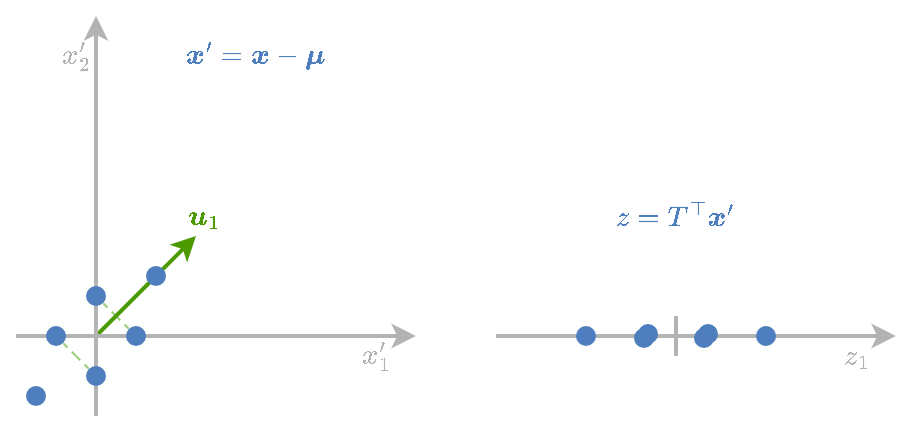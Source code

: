 <mxfile version="14.1.8" type="device"><diagram id="cJPERRU5FPI5m97aNJmQ" name="Page-1"><mxGraphModel dx="931" dy="581" grid="1" gridSize="10" guides="1" tooltips="1" connect="0" arrows="0" fold="1" page="1" pageScale="1" pageWidth="827" pageHeight="1169" math="1" shadow="0"><root><mxCell id="0"/><mxCell id="1" parent="0"/><mxCell id="cqXrJtTT8aO_RvqBYm-K-26" value="" style="endArrow=none;dashed=1;html=1;strokeWidth=1;fontColor=#4D9900;strokeColor=#97D077;startArrow=none;startFill=0;endSize=6;startSize=3;" parent="1" edge="1"><mxGeometry width="50" height="50" relative="1" as="geometry"><mxPoint x="110" y="530" as="sourcePoint"/><mxPoint x="120" y="540" as="targetPoint"/></mxGeometry></mxCell><mxCell id="cqXrJtTT8aO_RvqBYm-K-27" value="" style="endArrow=none;dashed=1;html=1;strokeWidth=1;fontColor=#4D9900;strokeColor=#97D077;startArrow=none;startFill=0;endSize=6;startSize=3;" parent="1" edge="1"><mxGeometry width="50" height="50" relative="1" as="geometry"><mxPoint x="110" y="530" as="sourcePoint"/><mxPoint x="100" y="520" as="targetPoint"/></mxGeometry></mxCell><mxCell id="cqXrJtTT8aO_RvqBYm-K-21" value="" style="endArrow=none;dashed=1;html=1;strokeWidth=1;fontColor=#4D9900;strokeColor=#97D077;startArrow=none;startFill=0;endSize=6;startSize=3;" parent="1" edge="1"><mxGeometry width="50" height="50" relative="1" as="geometry"><mxPoint x="130" y="510" as="sourcePoint"/><mxPoint x="140" y="520" as="targetPoint"/></mxGeometry></mxCell><mxCell id="cqXrJtTT8aO_RvqBYm-K-17" value="" style="endArrow=none;dashed=1;html=1;strokeWidth=1;fontColor=#4D9900;strokeColor=#97D077;startArrow=none;startFill=0;endSize=6;startSize=3;" parent="1" edge="1"><mxGeometry width="50" height="50" relative="1" as="geometry"><mxPoint x="130" y="510" as="sourcePoint"/><mxPoint x="120" y="500" as="targetPoint"/></mxGeometry></mxCell><mxCell id="cqXrJtTT8aO_RvqBYm-K-14" value="" style="endArrow=classic;html=1;strokeColor=#4D9900;strokeWidth=2;" parent="1" edge="1"><mxGeometry width="50" height="50" relative="1" as="geometry"><mxPoint x="120" y="520" as="sourcePoint"/><mxPoint x="170" y="470" as="targetPoint"/></mxGeometry></mxCell><mxCell id="bSFLhGRgzUmWaKW0KJtj-1" value="" style="endArrow=classic;html=1;fontFamily=Comic Sans MS;fontSize=30;fontColor=#003366;strokeWidth=2;strokeColor=#B3B3B3;" parent="1" edge="1"><mxGeometry x="20" y="200" width="50" height="50" as="geometry"><mxPoint x="120" y="560" as="sourcePoint"/><mxPoint x="120" y="360" as="targetPoint"/></mxGeometry></mxCell><mxCell id="bSFLhGRgzUmWaKW0KJtj-2" value="" style="endArrow=classic;html=1;fontFamily=Comic Sans MS;fontSize=30;fontColor=#003366;strokeWidth=2;strokeColor=#B3B3B3;" parent="1" edge="1"><mxGeometry x="40" y="220" width="50" height="50" as="geometry"><mxPoint x="80" y="520" as="sourcePoint"/><mxPoint x="280" y="520" as="targetPoint"/></mxGeometry></mxCell><mxCell id="bSFLhGRgzUmWaKW0KJtj-17" value="" style="endArrow=classic;html=1;fontFamily=Comic Sans MS;fontSize=30;fontColor=#003366;strokeWidth=2;strokeColor=#B3B3B3;" parent="1" edge="1"><mxGeometry x="280" y="220" width="50" height="50" as="geometry"><mxPoint x="320" y="520" as="sourcePoint"/><mxPoint x="520" y="520" as="targetPoint"/></mxGeometry></mxCell><mxCell id="cqXrJtTT8aO_RvqBYm-K-6" value="&lt;font color=&quot;#b3b3b3&quot;&gt;\(x_1'\)&lt;/font&gt;" style="text;html=1;strokeColor=none;fillColor=none;align=center;verticalAlign=middle;whiteSpace=wrap;rounded=0;" parent="1" vertex="1"><mxGeometry x="250" y="520" width="20" height="20" as="geometry"/></mxCell><mxCell id="cqXrJtTT8aO_RvqBYm-K-7" value="&lt;font color=&quot;#b3b3b3&quot;&gt;\(x'_2\)&lt;/font&gt;" style="text;html=1;strokeColor=none;fillColor=none;align=center;verticalAlign=middle;whiteSpace=wrap;rounded=0;" parent="1" vertex="1"><mxGeometry x="100" y="370" width="20" height="20" as="geometry"/></mxCell><mxCell id="cqXrJtTT8aO_RvqBYm-K-8" value="" style="ellipse;whiteSpace=wrap;html=1;strokeColor=none;fillColor=#4E7EBD;" parent="1" vertex="1"><mxGeometry x="135" y="515" width="10" height="10" as="geometry"/></mxCell><mxCell id="cqXrJtTT8aO_RvqBYm-K-9" value="" style="ellipse;whiteSpace=wrap;html=1;strokeColor=none;fillColor=#4E7EBD;" parent="1" vertex="1"><mxGeometry x="145" y="485" width="10" height="10" as="geometry"/></mxCell><mxCell id="cqXrJtTT8aO_RvqBYm-K-10" value="" style="ellipse;whiteSpace=wrap;html=1;strokeColor=none;fillColor=#4E7EBD;" parent="1" vertex="1"><mxGeometry x="85" y="545" width="10" height="10" as="geometry"/></mxCell><mxCell id="cqXrJtTT8aO_RvqBYm-K-11" value="" style="ellipse;whiteSpace=wrap;html=1;strokeColor=none;fillColor=#4E7EBD;" parent="1" vertex="1"><mxGeometry x="95" y="515" width="10" height="10" as="geometry"/></mxCell><mxCell id="cqXrJtTT8aO_RvqBYm-K-12" value="" style="ellipse;whiteSpace=wrap;html=1;strokeColor=none;fillColor=#4E7EBD;" parent="1" vertex="1"><mxGeometry x="115" y="535" width="10" height="10" as="geometry"/></mxCell><mxCell id="cqXrJtTT8aO_RvqBYm-K-13" value="" style="ellipse;whiteSpace=wrap;html=1;strokeColor=none;fillColor=#4E7EBD;" parent="1" vertex="1"><mxGeometry x="115" y="495" width="10" height="10" as="geometry"/></mxCell><mxCell id="cqXrJtTT8aO_RvqBYm-K-15" value="\(\boldsymbol{u}_1\)" style="text;html=1;strokeColor=none;fillColor=none;align=center;verticalAlign=middle;whiteSpace=wrap;rounded=0;fontColor=#4D9900;" parent="1" vertex="1"><mxGeometry x="164" y="450" width="20" height="20" as="geometry"/></mxCell><mxCell id="cqXrJtTT8aO_RvqBYm-K-28" value="" style="ellipse;whiteSpace=wrap;html=1;strokeColor=none;fillColor=#4E7EBD;" parent="1" vertex="1"><mxGeometry x="450" y="515" width="10" height="10" as="geometry"/></mxCell><mxCell id="cqXrJtTT8aO_RvqBYm-K-30" value="" style="ellipse;whiteSpace=wrap;html=1;strokeColor=none;fillColor=#4E7EBD;" parent="1" vertex="1"><mxGeometry x="421" y="514" width="10" height="10" as="geometry"/></mxCell><mxCell id="cqXrJtTT8aO_RvqBYm-K-31" value="" style="ellipse;whiteSpace=wrap;html=1;strokeColor=none;fillColor=#4E7EBD;" parent="1" vertex="1"><mxGeometry x="419" y="516" width="10" height="10" as="geometry"/></mxCell><mxCell id="cqXrJtTT8aO_RvqBYm-K-32" value="" style="ellipse;whiteSpace=wrap;html=1;strokeColor=none;fillColor=#4E7EBD;" parent="1" vertex="1"><mxGeometry x="391" y="514" width="10" height="10" as="geometry"/></mxCell><mxCell id="cqXrJtTT8aO_RvqBYm-K-33" value="" style="ellipse;whiteSpace=wrap;html=1;strokeColor=none;fillColor=#4E7EBD;" parent="1" vertex="1"><mxGeometry x="389" y="516" width="10" height="10" as="geometry"/></mxCell><mxCell id="cqXrJtTT8aO_RvqBYm-K-34" value="" style="ellipse;whiteSpace=wrap;html=1;strokeColor=none;fillColor=#4E7EBD;" parent="1" vertex="1"><mxGeometry x="360" y="515" width="10" height="10" as="geometry"/></mxCell><mxCell id="cqXrJtTT8aO_RvqBYm-K-35" value="&lt;font color=&quot;#b3b3b3&quot;&gt;\(z_1\)&lt;/font&gt;" style="text;html=1;strokeColor=none;fillColor=none;align=center;verticalAlign=middle;whiteSpace=wrap;rounded=0;" parent="1" vertex="1"><mxGeometry x="490" y="520" width="20" height="20" as="geometry"/></mxCell><mxCell id="cqXrJtTT8aO_RvqBYm-K-36" value="" style="endArrow=none;html=1;fontFamily=Comic Sans MS;fontSize=30;fontColor=#003366;strokeWidth=2;strokeColor=#B3B3B3;endFill=0;" parent="1" edge="1"><mxGeometry x="290" y="230" width="50" height="50" as="geometry"><mxPoint x="410" y="510" as="sourcePoint"/><mxPoint x="410" y="530" as="targetPoint"/></mxGeometry></mxCell><mxCell id="cqXrJtTT8aO_RvqBYm-K-38" value="&lt;font&gt;\(\boldsymbol{x}'=&lt;br&gt;\boldsymbol{x}-\boldsymbol{\mu}\)&lt;/font&gt;" style="text;html=1;strokeColor=none;fillColor=none;align=center;verticalAlign=middle;whiteSpace=wrap;rounded=0;fontColor=#4E7EBD;" parent="1" vertex="1"><mxGeometry x="160" y="370" width="80" height="20" as="geometry"/></mxCell><mxCell id="cqXrJtTT8aO_RvqBYm-K-39" value="&lt;font&gt;\(z=T^{\top}\boldsymbol{x}'\)&lt;/font&gt;" style="text;html=1;strokeColor=none;fillColor=none;align=center;verticalAlign=middle;whiteSpace=wrap;rounded=0;fontColor=#4E7EBD;" parent="1" vertex="1"><mxGeometry x="350" y="450" width="120" height="20" as="geometry"/></mxCell></root></mxGraphModel></diagram></mxfile>